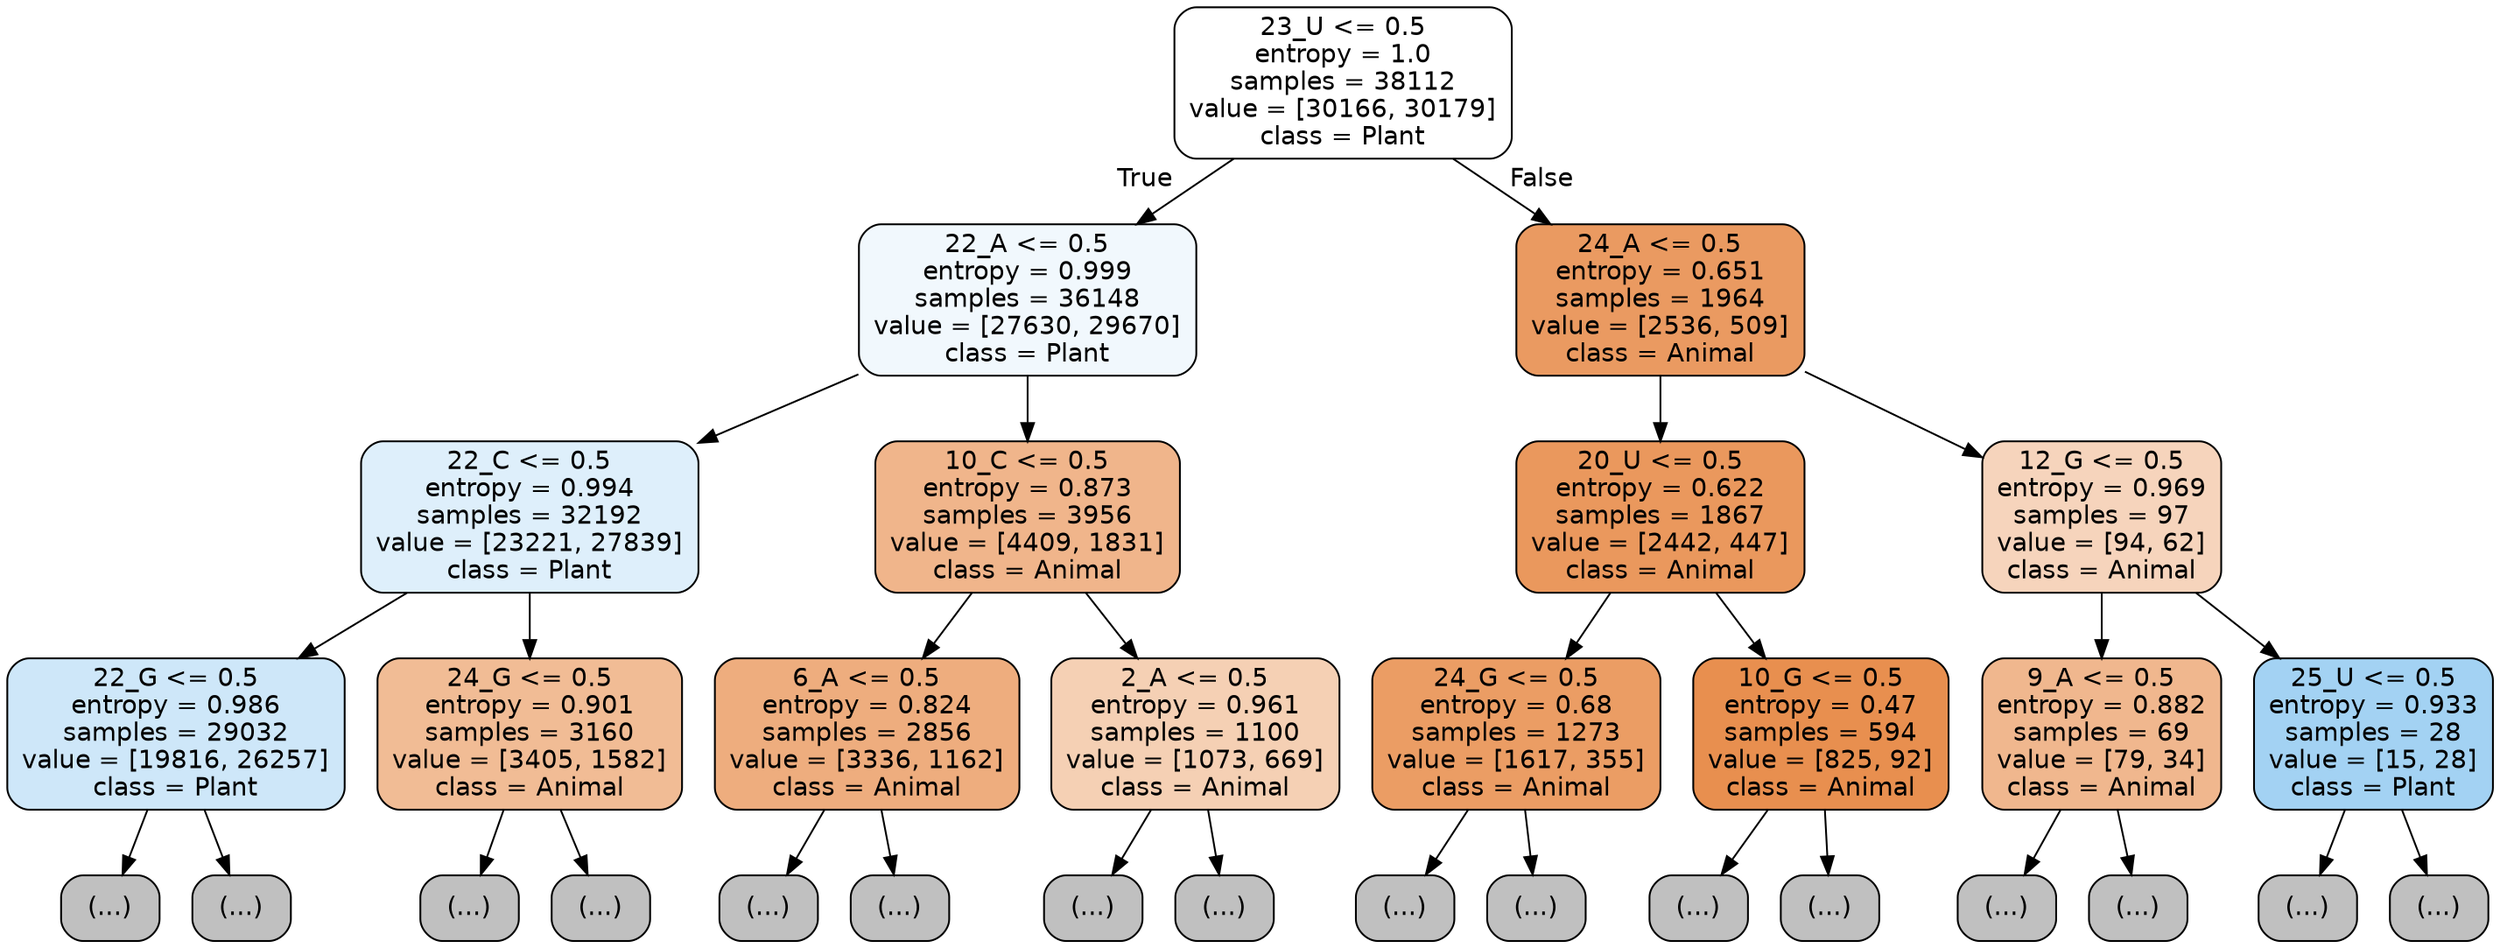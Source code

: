 digraph Tree {
node [shape=box, style="filled, rounded", color="black", fontname="helvetica"] ;
edge [fontname="helvetica"] ;
0 [label="23_U <= 0.5\nentropy = 1.0\nsamples = 38112\nvalue = [30166, 30179]\nclass = Plant", fillcolor="#ffffff"] ;
1 [label="22_A <= 0.5\nentropy = 0.999\nsamples = 36148\nvalue = [27630, 29670]\nclass = Plant", fillcolor="#f1f8fd"] ;
0 -> 1 [labeldistance=2.5, labelangle=45, headlabel="True"] ;
2 [label="22_C <= 0.5\nentropy = 0.994\nsamples = 32192\nvalue = [23221, 27839]\nclass = Plant", fillcolor="#deeffb"] ;
1 -> 2 ;
3 [label="22_G <= 0.5\nentropy = 0.986\nsamples = 29032\nvalue = [19816, 26257]\nclass = Plant", fillcolor="#cee7f9"] ;
2 -> 3 ;
4 [label="(...)", fillcolor="#C0C0C0"] ;
3 -> 4 ;
10609 [label="(...)", fillcolor="#C0C0C0"] ;
3 -> 10609 ;
12316 [label="24_G <= 0.5\nentropy = 0.901\nsamples = 3160\nvalue = [3405, 1582]\nclass = Animal", fillcolor="#f1bc95"] ;
2 -> 12316 ;
12317 [label="(...)", fillcolor="#C0C0C0"] ;
12316 -> 12317 ;
13912 [label="(...)", fillcolor="#C0C0C0"] ;
12316 -> 13912 ;
14009 [label="10_C <= 0.5\nentropy = 0.873\nsamples = 3956\nvalue = [4409, 1831]\nclass = Animal", fillcolor="#f0b58b"] ;
1 -> 14009 ;
14010 [label="6_A <= 0.5\nentropy = 0.824\nsamples = 2856\nvalue = [3336, 1162]\nclass = Animal", fillcolor="#eead7e"] ;
14009 -> 14010 ;
14011 [label="(...)", fillcolor="#C0C0C0"] ;
14010 -> 14011 ;
15030 [label="(...)", fillcolor="#C0C0C0"] ;
14010 -> 15030 ;
15369 [label="2_A <= 0.5\nentropy = 0.961\nsamples = 1100\nvalue = [1073, 669]\nclass = Animal", fillcolor="#f5d0b4"] ;
14009 -> 15369 ;
15370 [label="(...)", fillcolor="#C0C0C0"] ;
15369 -> 15370 ;
15673 [label="(...)", fillcolor="#C0C0C0"] ;
15369 -> 15673 ;
15754 [label="24_A <= 0.5\nentropy = 0.651\nsamples = 1964\nvalue = [2536, 509]\nclass = Animal", fillcolor="#ea9a61"] ;
0 -> 15754 [labeldistance=2.5, labelangle=-45, headlabel="False"] ;
15755 [label="20_U <= 0.5\nentropy = 0.622\nsamples = 1867\nvalue = [2442, 447]\nclass = Animal", fillcolor="#ea985d"] ;
15754 -> 15755 ;
15756 [label="24_G <= 0.5\nentropy = 0.68\nsamples = 1273\nvalue = [1617, 355]\nclass = Animal", fillcolor="#eb9d64"] ;
15755 -> 15756 ;
15757 [label="(...)", fillcolor="#C0C0C0"] ;
15756 -> 15757 ;
16160 [label="(...)", fillcolor="#C0C0C0"] ;
15756 -> 16160 ;
16247 [label="10_G <= 0.5\nentropy = 0.47\nsamples = 594\nvalue = [825, 92]\nclass = Animal", fillcolor="#e88f4f"] ;
15755 -> 16247 ;
16248 [label="(...)", fillcolor="#C0C0C0"] ;
16247 -> 16248 ;
16359 [label="(...)", fillcolor="#C0C0C0"] ;
16247 -> 16359 ;
16408 [label="12_G <= 0.5\nentropy = 0.969\nsamples = 97\nvalue = [94, 62]\nclass = Animal", fillcolor="#f6d4bc"] ;
15754 -> 16408 ;
16409 [label="9_A <= 0.5\nentropy = 0.882\nsamples = 69\nvalue = [79, 34]\nclass = Animal", fillcolor="#f0b78e"] ;
16408 -> 16409 ;
16410 [label="(...)", fillcolor="#C0C0C0"] ;
16409 -> 16410 ;
16443 [label="(...)", fillcolor="#C0C0C0"] ;
16409 -> 16443 ;
16462 [label="25_U <= 0.5\nentropy = 0.933\nsamples = 28\nvalue = [15, 28]\nclass = Plant", fillcolor="#a3d2f3"] ;
16408 -> 16462 ;
16463 [label="(...)", fillcolor="#C0C0C0"] ;
16462 -> 16463 ;
16480 [label="(...)", fillcolor="#C0C0C0"] ;
16462 -> 16480 ;
}